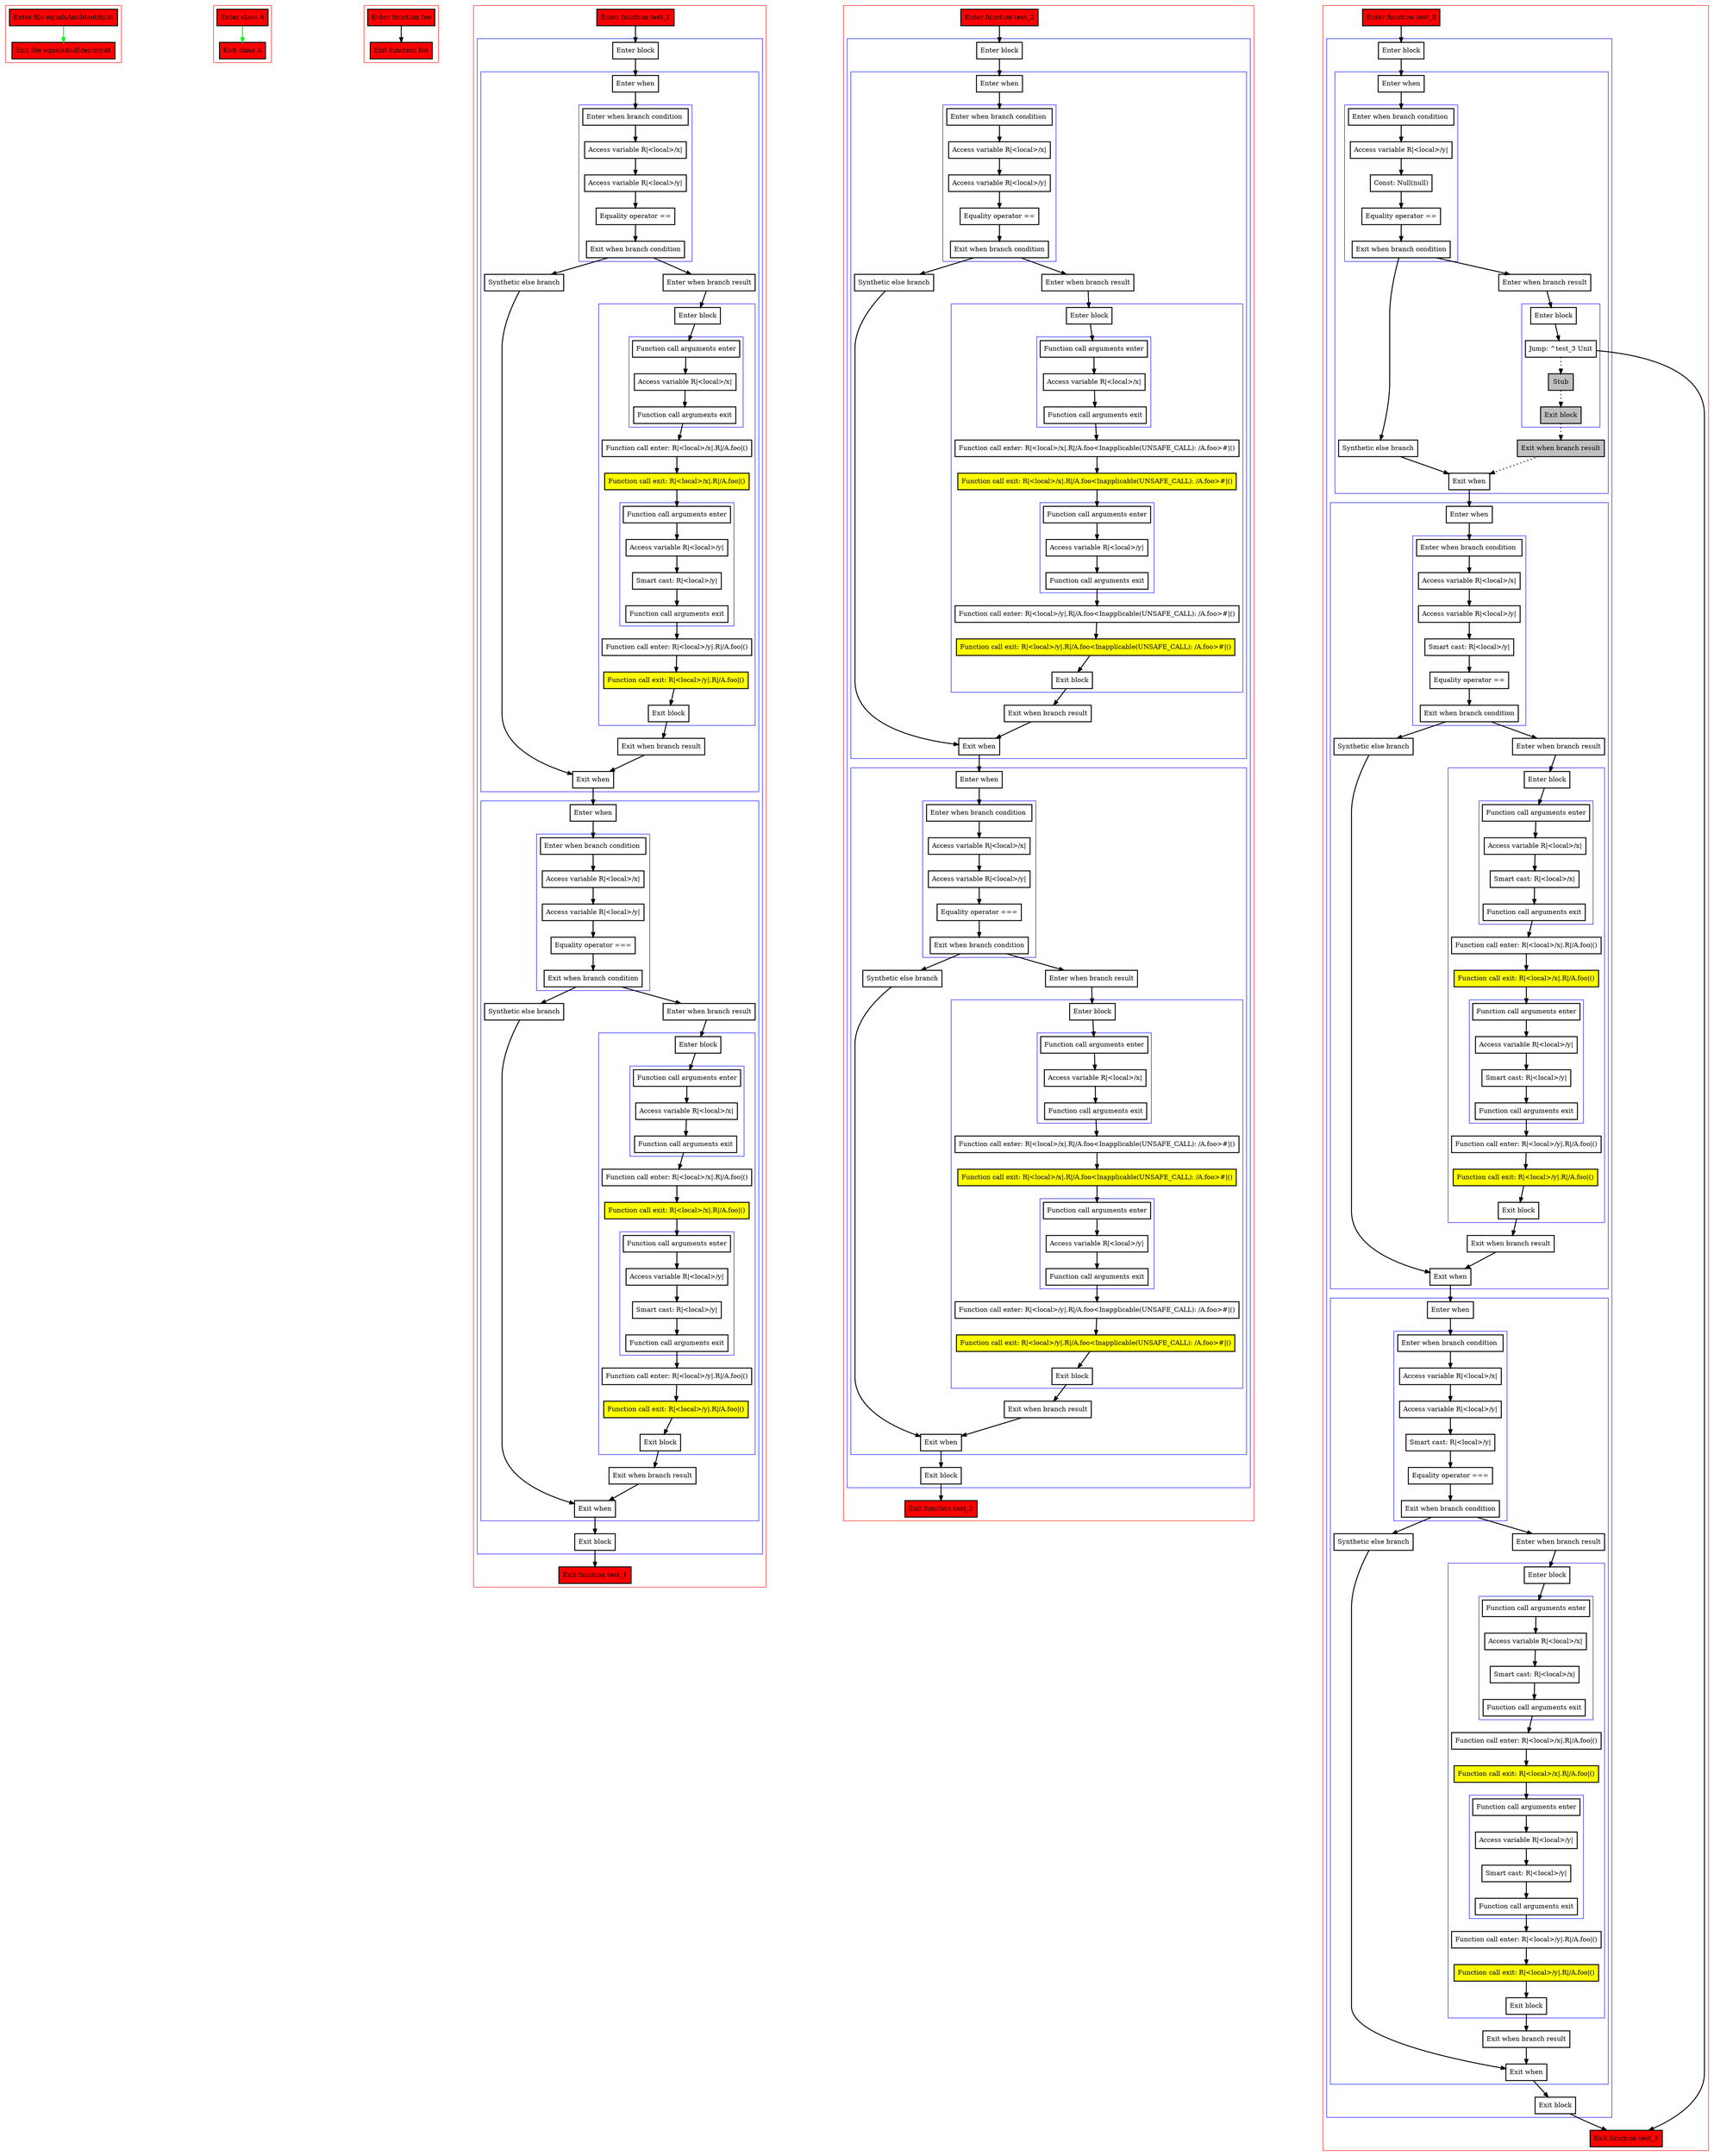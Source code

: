digraph equalsAndIdentity_kt {
    graph [nodesep=3]
    node [shape=box penwidth=2]
    edge [penwidth=2]

    subgraph cluster_0 {
        color=red
        0 [label="Enter file equalsAndIdentity.kt" style="filled" fillcolor=red];
        1 [label="Exit file equalsAndIdentity.kt" style="filled" fillcolor=red];
    }
    0 -> {1} [color=green];

    subgraph cluster_1 {
        color=red
        2 [label="Enter class A" style="filled" fillcolor=red];
        3 [label="Exit class A" style="filled" fillcolor=red];
    }
    2 -> {3} [color=green];

    subgraph cluster_2 {
        color=red
        4 [label="Enter function foo" style="filled" fillcolor=red];
        5 [label="Exit function foo" style="filled" fillcolor=red];
    }
    4 -> {5};

    subgraph cluster_3 {
        color=red
        6 [label="Enter function test_1" style="filled" fillcolor=red];
        subgraph cluster_4 {
            color=blue
            7 [label="Enter block"];
            subgraph cluster_5 {
                color=blue
                8 [label="Enter when"];
                subgraph cluster_6 {
                    color=blue
                    9 [label="Enter when branch condition "];
                    10 [label="Access variable R|<local>/x|"];
                    11 [label="Access variable R|<local>/y|"];
                    12 [label="Equality operator =="];
                    13 [label="Exit when branch condition"];
                }
                14 [label="Synthetic else branch"];
                15 [label="Enter when branch result"];
                subgraph cluster_7 {
                    color=blue
                    16 [label="Enter block"];
                    subgraph cluster_8 {
                        color=blue
                        17 [label="Function call arguments enter"];
                        18 [label="Access variable R|<local>/x|"];
                        19 [label="Function call arguments exit"];
                    }
                    20 [label="Function call enter: R|<local>/x|.R|/A.foo|()"];
                    21 [label="Function call exit: R|<local>/x|.R|/A.foo|()" style="filled" fillcolor=yellow];
                    subgraph cluster_9 {
                        color=blue
                        22 [label="Function call arguments enter"];
                        23 [label="Access variable R|<local>/y|"];
                        24 [label="Smart cast: R|<local>/y|"];
                        25 [label="Function call arguments exit"];
                    }
                    26 [label="Function call enter: R|<local>/y|.R|/A.foo|()"];
                    27 [label="Function call exit: R|<local>/y|.R|/A.foo|()" style="filled" fillcolor=yellow];
                    28 [label="Exit block"];
                }
                29 [label="Exit when branch result"];
                30 [label="Exit when"];
            }
            subgraph cluster_10 {
                color=blue
                31 [label="Enter when"];
                subgraph cluster_11 {
                    color=blue
                    32 [label="Enter when branch condition "];
                    33 [label="Access variable R|<local>/x|"];
                    34 [label="Access variable R|<local>/y|"];
                    35 [label="Equality operator ==="];
                    36 [label="Exit when branch condition"];
                }
                37 [label="Synthetic else branch"];
                38 [label="Enter when branch result"];
                subgraph cluster_12 {
                    color=blue
                    39 [label="Enter block"];
                    subgraph cluster_13 {
                        color=blue
                        40 [label="Function call arguments enter"];
                        41 [label="Access variable R|<local>/x|"];
                        42 [label="Function call arguments exit"];
                    }
                    43 [label="Function call enter: R|<local>/x|.R|/A.foo|()"];
                    44 [label="Function call exit: R|<local>/x|.R|/A.foo|()" style="filled" fillcolor=yellow];
                    subgraph cluster_14 {
                        color=blue
                        45 [label="Function call arguments enter"];
                        46 [label="Access variable R|<local>/y|"];
                        47 [label="Smart cast: R|<local>/y|"];
                        48 [label="Function call arguments exit"];
                    }
                    49 [label="Function call enter: R|<local>/y|.R|/A.foo|()"];
                    50 [label="Function call exit: R|<local>/y|.R|/A.foo|()" style="filled" fillcolor=yellow];
                    51 [label="Exit block"];
                }
                52 [label="Exit when branch result"];
                53 [label="Exit when"];
            }
            54 [label="Exit block"];
        }
        55 [label="Exit function test_1" style="filled" fillcolor=red];
    }
    6 -> {7};
    7 -> {8};
    8 -> {9};
    9 -> {10};
    10 -> {11};
    11 -> {12};
    12 -> {13};
    13 -> {14 15};
    14 -> {30};
    15 -> {16};
    16 -> {17};
    17 -> {18};
    18 -> {19};
    19 -> {20};
    20 -> {21};
    21 -> {22};
    22 -> {23};
    23 -> {24};
    24 -> {25};
    25 -> {26};
    26 -> {27};
    27 -> {28};
    28 -> {29};
    29 -> {30};
    30 -> {31};
    31 -> {32};
    32 -> {33};
    33 -> {34};
    34 -> {35};
    35 -> {36};
    36 -> {37 38};
    37 -> {53};
    38 -> {39};
    39 -> {40};
    40 -> {41};
    41 -> {42};
    42 -> {43};
    43 -> {44};
    44 -> {45};
    45 -> {46};
    46 -> {47};
    47 -> {48};
    48 -> {49};
    49 -> {50};
    50 -> {51};
    51 -> {52};
    52 -> {53};
    53 -> {54};
    54 -> {55};

    subgraph cluster_15 {
        color=red
        56 [label="Enter function test_2" style="filled" fillcolor=red];
        subgraph cluster_16 {
            color=blue
            57 [label="Enter block"];
            subgraph cluster_17 {
                color=blue
                58 [label="Enter when"];
                subgraph cluster_18 {
                    color=blue
                    59 [label="Enter when branch condition "];
                    60 [label="Access variable R|<local>/x|"];
                    61 [label="Access variable R|<local>/y|"];
                    62 [label="Equality operator =="];
                    63 [label="Exit when branch condition"];
                }
                64 [label="Synthetic else branch"];
                65 [label="Enter when branch result"];
                subgraph cluster_19 {
                    color=blue
                    66 [label="Enter block"];
                    subgraph cluster_20 {
                        color=blue
                        67 [label="Function call arguments enter"];
                        68 [label="Access variable R|<local>/x|"];
                        69 [label="Function call arguments exit"];
                    }
                    70 [label="Function call enter: R|<local>/x|.R|/A.foo<Inapplicable(UNSAFE_CALL): /A.foo>#|()"];
                    71 [label="Function call exit: R|<local>/x|.R|/A.foo<Inapplicable(UNSAFE_CALL): /A.foo>#|()" style="filled" fillcolor=yellow];
                    subgraph cluster_21 {
                        color=blue
                        72 [label="Function call arguments enter"];
                        73 [label="Access variable R|<local>/y|"];
                        74 [label="Function call arguments exit"];
                    }
                    75 [label="Function call enter: R|<local>/y|.R|/A.foo<Inapplicable(UNSAFE_CALL): /A.foo>#|()"];
                    76 [label="Function call exit: R|<local>/y|.R|/A.foo<Inapplicable(UNSAFE_CALL): /A.foo>#|()" style="filled" fillcolor=yellow];
                    77 [label="Exit block"];
                }
                78 [label="Exit when branch result"];
                79 [label="Exit when"];
            }
            subgraph cluster_22 {
                color=blue
                80 [label="Enter when"];
                subgraph cluster_23 {
                    color=blue
                    81 [label="Enter when branch condition "];
                    82 [label="Access variable R|<local>/x|"];
                    83 [label="Access variable R|<local>/y|"];
                    84 [label="Equality operator ==="];
                    85 [label="Exit when branch condition"];
                }
                86 [label="Synthetic else branch"];
                87 [label="Enter when branch result"];
                subgraph cluster_24 {
                    color=blue
                    88 [label="Enter block"];
                    subgraph cluster_25 {
                        color=blue
                        89 [label="Function call arguments enter"];
                        90 [label="Access variable R|<local>/x|"];
                        91 [label="Function call arguments exit"];
                    }
                    92 [label="Function call enter: R|<local>/x|.R|/A.foo<Inapplicable(UNSAFE_CALL): /A.foo>#|()"];
                    93 [label="Function call exit: R|<local>/x|.R|/A.foo<Inapplicable(UNSAFE_CALL): /A.foo>#|()" style="filled" fillcolor=yellow];
                    subgraph cluster_26 {
                        color=blue
                        94 [label="Function call arguments enter"];
                        95 [label="Access variable R|<local>/y|"];
                        96 [label="Function call arguments exit"];
                    }
                    97 [label="Function call enter: R|<local>/y|.R|/A.foo<Inapplicable(UNSAFE_CALL): /A.foo>#|()"];
                    98 [label="Function call exit: R|<local>/y|.R|/A.foo<Inapplicable(UNSAFE_CALL): /A.foo>#|()" style="filled" fillcolor=yellow];
                    99 [label="Exit block"];
                }
                100 [label="Exit when branch result"];
                101 [label="Exit when"];
            }
            102 [label="Exit block"];
        }
        103 [label="Exit function test_2" style="filled" fillcolor=red];
    }
    56 -> {57};
    57 -> {58};
    58 -> {59};
    59 -> {60};
    60 -> {61};
    61 -> {62};
    62 -> {63};
    63 -> {64 65};
    64 -> {79};
    65 -> {66};
    66 -> {67};
    67 -> {68};
    68 -> {69};
    69 -> {70};
    70 -> {71};
    71 -> {72};
    72 -> {73};
    73 -> {74};
    74 -> {75};
    75 -> {76};
    76 -> {77};
    77 -> {78};
    78 -> {79};
    79 -> {80};
    80 -> {81};
    81 -> {82};
    82 -> {83};
    83 -> {84};
    84 -> {85};
    85 -> {86 87};
    86 -> {101};
    87 -> {88};
    88 -> {89};
    89 -> {90};
    90 -> {91};
    91 -> {92};
    92 -> {93};
    93 -> {94};
    94 -> {95};
    95 -> {96};
    96 -> {97};
    97 -> {98};
    98 -> {99};
    99 -> {100};
    100 -> {101};
    101 -> {102};
    102 -> {103};

    subgraph cluster_27 {
        color=red
        104 [label="Enter function test_3" style="filled" fillcolor=red];
        subgraph cluster_28 {
            color=blue
            105 [label="Enter block"];
            subgraph cluster_29 {
                color=blue
                106 [label="Enter when"];
                subgraph cluster_30 {
                    color=blue
                    107 [label="Enter when branch condition "];
                    108 [label="Access variable R|<local>/y|"];
                    109 [label="Const: Null(null)"];
                    110 [label="Equality operator =="];
                    111 [label="Exit when branch condition"];
                }
                112 [label="Synthetic else branch"];
                113 [label="Enter when branch result"];
                subgraph cluster_31 {
                    color=blue
                    114 [label="Enter block"];
                    115 [label="Jump: ^test_3 Unit"];
                    116 [label="Stub" style="filled" fillcolor=gray];
                    117 [label="Exit block" style="filled" fillcolor=gray];
                }
                118 [label="Exit when branch result" style="filled" fillcolor=gray];
                119 [label="Exit when"];
            }
            subgraph cluster_32 {
                color=blue
                120 [label="Enter when"];
                subgraph cluster_33 {
                    color=blue
                    121 [label="Enter when branch condition "];
                    122 [label="Access variable R|<local>/x|"];
                    123 [label="Access variable R|<local>/y|"];
                    124 [label="Smart cast: R|<local>/y|"];
                    125 [label="Equality operator =="];
                    126 [label="Exit when branch condition"];
                }
                127 [label="Synthetic else branch"];
                128 [label="Enter when branch result"];
                subgraph cluster_34 {
                    color=blue
                    129 [label="Enter block"];
                    subgraph cluster_35 {
                        color=blue
                        130 [label="Function call arguments enter"];
                        131 [label="Access variable R|<local>/x|"];
                        132 [label="Smart cast: R|<local>/x|"];
                        133 [label="Function call arguments exit"];
                    }
                    134 [label="Function call enter: R|<local>/x|.R|/A.foo|()"];
                    135 [label="Function call exit: R|<local>/x|.R|/A.foo|()" style="filled" fillcolor=yellow];
                    subgraph cluster_36 {
                        color=blue
                        136 [label="Function call arguments enter"];
                        137 [label="Access variable R|<local>/y|"];
                        138 [label="Smart cast: R|<local>/y|"];
                        139 [label="Function call arguments exit"];
                    }
                    140 [label="Function call enter: R|<local>/y|.R|/A.foo|()"];
                    141 [label="Function call exit: R|<local>/y|.R|/A.foo|()" style="filled" fillcolor=yellow];
                    142 [label="Exit block"];
                }
                143 [label="Exit when branch result"];
                144 [label="Exit when"];
            }
            subgraph cluster_37 {
                color=blue
                145 [label="Enter when"];
                subgraph cluster_38 {
                    color=blue
                    146 [label="Enter when branch condition "];
                    147 [label="Access variable R|<local>/x|"];
                    148 [label="Access variable R|<local>/y|"];
                    149 [label="Smart cast: R|<local>/y|"];
                    150 [label="Equality operator ==="];
                    151 [label="Exit when branch condition"];
                }
                152 [label="Synthetic else branch"];
                153 [label="Enter when branch result"];
                subgraph cluster_39 {
                    color=blue
                    154 [label="Enter block"];
                    subgraph cluster_40 {
                        color=blue
                        155 [label="Function call arguments enter"];
                        156 [label="Access variable R|<local>/x|"];
                        157 [label="Smart cast: R|<local>/x|"];
                        158 [label="Function call arguments exit"];
                    }
                    159 [label="Function call enter: R|<local>/x|.R|/A.foo|()"];
                    160 [label="Function call exit: R|<local>/x|.R|/A.foo|()" style="filled" fillcolor=yellow];
                    subgraph cluster_41 {
                        color=blue
                        161 [label="Function call arguments enter"];
                        162 [label="Access variable R|<local>/y|"];
                        163 [label="Smart cast: R|<local>/y|"];
                        164 [label="Function call arguments exit"];
                    }
                    165 [label="Function call enter: R|<local>/y|.R|/A.foo|()"];
                    166 [label="Function call exit: R|<local>/y|.R|/A.foo|()" style="filled" fillcolor=yellow];
                    167 [label="Exit block"];
                }
                168 [label="Exit when branch result"];
                169 [label="Exit when"];
            }
            170 [label="Exit block"];
        }
        171 [label="Exit function test_3" style="filled" fillcolor=red];
    }
    104 -> {105};
    105 -> {106};
    106 -> {107};
    107 -> {108};
    108 -> {109};
    109 -> {110};
    110 -> {111};
    111 -> {112 113};
    112 -> {119};
    113 -> {114};
    114 -> {115};
    115 -> {171};
    115 -> {116} [style=dotted];
    116 -> {117} [style=dotted];
    117 -> {118} [style=dotted];
    118 -> {119} [style=dotted];
    119 -> {120};
    120 -> {121};
    121 -> {122};
    122 -> {123};
    123 -> {124};
    124 -> {125};
    125 -> {126};
    126 -> {127 128};
    127 -> {144};
    128 -> {129};
    129 -> {130};
    130 -> {131};
    131 -> {132};
    132 -> {133};
    133 -> {134};
    134 -> {135};
    135 -> {136};
    136 -> {137};
    137 -> {138};
    138 -> {139};
    139 -> {140};
    140 -> {141};
    141 -> {142};
    142 -> {143};
    143 -> {144};
    144 -> {145};
    145 -> {146};
    146 -> {147};
    147 -> {148};
    148 -> {149};
    149 -> {150};
    150 -> {151};
    151 -> {152 153};
    152 -> {169};
    153 -> {154};
    154 -> {155};
    155 -> {156};
    156 -> {157};
    157 -> {158};
    158 -> {159};
    159 -> {160};
    160 -> {161};
    161 -> {162};
    162 -> {163};
    163 -> {164};
    164 -> {165};
    165 -> {166};
    166 -> {167};
    167 -> {168};
    168 -> {169};
    169 -> {170};
    170 -> {171};

}
